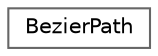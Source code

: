 digraph "Graphical Class Hierarchy"
{
 // LATEX_PDF_SIZE
  bgcolor="transparent";
  edge [fontname=Helvetica,fontsize=10,labelfontname=Helvetica,labelfontsize=10];
  node [fontname=Helvetica,fontsize=10,shape=box,height=0.2,width=0.4];
  rankdir="LR";
  Node0 [id="Node000000",label="BezierPath",height=0.2,width=0.4,color="grey40", fillcolor="white", style="filled",URL="$class_path_creation_1_1_bezier_path.html",tooltip=" "];
}
